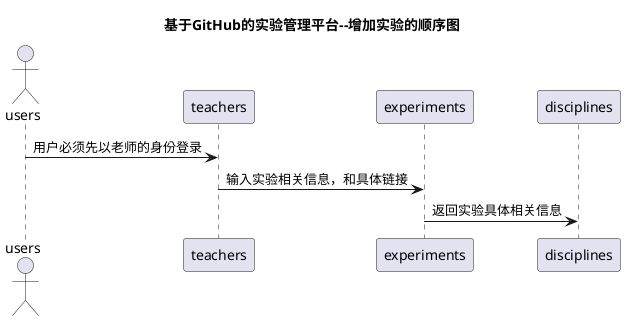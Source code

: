 @startuml
title 基于GitHub的实验管理平台--增加实验的顺序图
actor users
users->teachers:用户必须先以老师的身份登录
teachers->experiments:输入实验相关信息，和具体链接
experiments->disciplines:返回实验具体相关信息
@enduml